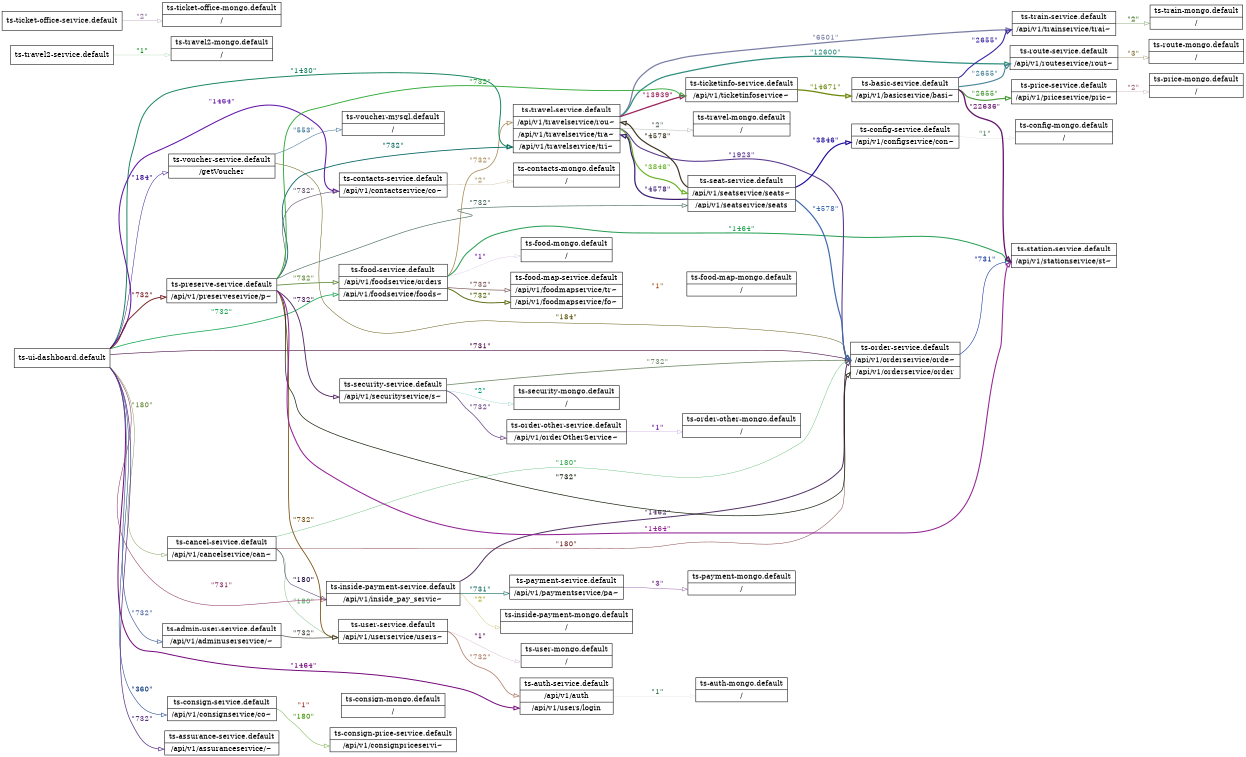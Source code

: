 digraph endpoints_istio {
rankdir = LR;
size="8.3,11.7!";
margin=0;
node [shape=record];
ts_food_map_service_default:_:e  -> ts_food_map_mongo_default:_ [label = <<font color="#ad4a0e">"1"</font>> arrowhead="empty" color="#ad4a0e" penwidth=0.03571428571428571];

ts_food_map_service_default[
shape="record"
label="<ts_food_map_service_default> ts-food-map-service.default"
]
ts_consign_service_default:_:e  -> ts_consign_mongo_default:_ [label = <<font color="#9a2617">"1"</font>> arrowhead="empty" color="#9a2617" penwidth=0.07142857142857142];

ts_consign_service_default[
shape="record"
label="<ts_consign_service_default> ts-consign-service.default"
]
ts_auth_service_default:_:e  -> ts_auth_mongo_default:_ [label = <<font color="#2e7341">"1"</font>> arrowhead="empty" color="#2e7341" penwidth=0.10714285714285714];

ts_auth_service_default[
shape="record"
label="<ts_auth_service_default> ts-auth-service.default"
]
ts_config_service_default:_:e  -> ts_config_mongo_default:_ [label = <<font color="#527558">"1"</font>> arrowhead="empty" color="#527558" penwidth=0.14285714285714285];

ts_config_service_default[
shape="record"
label="<ts_config_service_default> ts-config-service.default"
]
ts_food_service_default:_:e  -> ts_food_mongo_default:_ [label = <<font color="#640b99">"1"</font>> arrowhead="empty" color="#640b99" penwidth=0.17857142857142855];

ts_food_service_default[
shape="record"
label="<ts_food_service_default> ts-food-service.default"
]
ts_user_service_default:_:e  -> ts_user_mongo_default:_ [label = <<font color="#560454">"1"</font>> arrowhead="empty" color="#560454" penwidth=0.21428571428571425];

ts_user_service_default[
shape="record"
label="<ts_user_service_default> ts-user-service.default"
]
ts_travel2_service_default:_:e  -> ts_travel2_mongo_default:_ [label = <<font color="#0b8e19">"1"</font>> arrowhead="empty" color="#0b8e19" penwidth=0.24999999999999994];

ts_travel2_service_default[
shape="record"
label="<ts_travel2_service_default> ts-travel2-service.default"
]
ts_order_other_service_default:_:e  -> ts_order_other_mongo_default:_ [label = <<font color="#5f02ac">"1"</font>> arrowhead="empty" color="#5f02ac" penwidth=0.28571428571428564];

ts_order_other_service_default[
shape="record"
label="<ts_order_other_service_default> ts-order-other-service.default"
]
ts_security_service_default:_:e  -> ts_security_mongo_default:_ [label = <<font color="#039f80">"2"</font>> arrowhead="empty" color="#039f80" penwidth=0.32142857142857134];

ts_security_service_default[
shape="record"
label="<ts_security_service_default> ts-security-service.default"
]
ts_price_service_default:_:e  -> ts_price_mongo_default:_ [label = <<font color="#955d6d">"2"</font>> arrowhead="empty" color="#955d6d" penwidth=0.35714285714285704];

ts_price_service_default[
shape="record"
label="<ts_price_service_default> ts-price-service.default"
]
ts_travel_service_default:_:e  -> ts_travel_mongo_default:_ [label = <<font color="#506456">"2"</font>> arrowhead="empty" color="#506456" penwidth=0.39285714285714274];

ts_travel_service_default[
shape="record"
label="<ts_travel_service_default> ts-travel-service.default"
]
ts_contacts_service_default:_:e  -> ts_contacts_mongo_default:_ [label = <<font color="#a19058">"2"</font>> arrowhead="empty" color="#a19058" penwidth=0.42857142857142844];

ts_contacts_service_default[
shape="record"
label="<ts_contacts_service_default> ts-contacts-service.default"
]
ts_ticket_office_service_default:_:e  -> ts_ticket_office_mongo_default:_ [label = <<font color="#8e6c9a">"2"</font>> arrowhead="empty" color="#8e6c9a" penwidth=0.46428571428571414];

ts_ticket_office_service_default[
shape="record"
label="<ts_ticket_office_service_default> ts-ticket-office-service.default"
]
ts_inside_payment_service_default:_:e  -> ts_inside_payment_mongo_default:_ [label = <<font color="#b1a320">"2"</font>> arrowhead="empty" color="#b1a320" penwidth=0.49999999999999983];

ts_inside_payment_service_default[
shape="record"
label="<ts_inside_payment_service_default> ts-inside-payment-service.default"
]
ts_train_service_default:_:e  -> ts_train_mongo_default:_ [label = <<font color="#366d15">"2"</font>> arrowhead="empty" color="#366d15" penwidth=0.5357142857142856];

ts_train_service_default[
shape="record"
label="<ts_train_service_default> ts-train-service.default"
]
ts_route_service_default:_:e  -> ts_route_mongo_default:_ [label = <<font color="#7f6e33">"3"</font>> arrowhead="empty" color="#7f6e33" penwidth=0.5714285714285713];

ts_route_service_default[
shape="record"
label="<ts_route_service_default> ts-route-service.default"
]
ts_payment_service_default:_:e  -> ts_payment_mongo_default:_ [label = <<font color="#6c1f89">"3"</font>> arrowhead="empty" color="#6c1f89" penwidth=0.607142857142857];

ts_payment_service_default[
shape="record"
label="<ts_payment_service_default> ts-payment-service.default"
]
ts_cancel_service_default:_api_v1_orderservice_orde_:e  -> ts_order_service_default:_api_v1_orderservice_orde_ [label = <<font color="#39ac53">"180"</font>> arrowhead="empty" color="#39ac53" penwidth=0.6428571428571427];

ts_cancel_service_default[
shape="record"
label="<ts_cancel_service_default> ts-cancel-service.default"
]
ts_consign_service_default:_api_v1_consignpriceservi_:e  -> ts_consign_price_service_default:_api_v1_consignpriceservi_ [label = <<font color="#439706">"180"</font>> arrowhead="empty" color="#439706" penwidth=0.6785714285714284];
ts_cancel_service_default:_api_v1_userservice_users_:e  -> ts_user_service_default:_api_v1_userservice_users_ [label = <<font color="#65af70">"180"</font>> arrowhead="empty" color="#65af70" penwidth=0.7142857142857141];
ts_ui_dashboard_default:_api_v1_cancelservice_can_:e  -> ts_cancel_service_default:_api_v1_cancelservice_can_ [label = <<font color="#698a3a">"180"</font>> arrowhead="empty" color="#698a3a" penwidth=0.7499999999999998];

ts_ui_dashboard_default[
shape="record"
label="<ts_ui_dashboard_default> ts-ui-dashboard.default"
]
ts_cancel_service_default:_api_v1_inside_pay_servic_:e  -> ts_inside_payment_service_default:_api_v1_inside_pay_servic_ [label = <<font color="#210f47">"180"</font>> arrowhead="empty" color="#210f47" penwidth=0.7857142857142855];
ts_cancel_service_default:_api_v1_orderservice_order:e  -> ts_order_service_default:_api_v1_orderservice_order [label = <<font color="#7a3235">"180"</font>> arrowhead="empty" color="#7a3235" penwidth=0.8214285714285712];
ts_ui_dashboard_default:_getVoucher:e  -> ts_voucher_service_default:_getVoucher [label = <<font color="#310491">"184"</font>> arrowhead="empty" color="#310491" penwidth=0.8571428571428569];
ts_voucher_service_default:_api_v1_orderservice_orde_:e  -> ts_order_service_default:_api_v1_orderservice_orde_ [label = <<font color="#5f540a">"184"</font>> arrowhead="empty" color="#5f540a" penwidth=0.8928571428571426];

ts_voucher_service_default[
shape="record"
label="<ts_voucher_service_default> ts-voucher-service.default"
]
ts_ui_dashboard_default:_api_v1_consignservice_co_:e  -> ts_consign_service_default:_api_v1_consignservice_co_ [label = <<font color="#04337b">"360"</font>> arrowhead="empty" color="#04337b" penwidth=0.9285714285714283];
ts_voucher_service_default:_:e  -> ts_voucher_mysql_default:_ [label = <<font color="#3b749b">"553"</font>> arrowhead="empty" color="#3b749b" penwidth=0.964285714285714];
ts_ui_dashboard_default:_api_v1_inside_pay_servic_:e  -> ts_inside_payment_service_default:_api_v1_inside_pay_servic_ [label = <<font color="#8e3362">"731"</font>> arrowhead="empty" color="#8e3362" penwidth=0.9999999999999997];
ts_order_service_default:_api_v1_stationservice_st_:e  -> ts_station_service_default:_api_v1_stationservice_st_ [label = <<font color="#092f9e">"731"</font>> arrowhead="empty" color="#092f9e" penwidth=1.0357142857142854];

ts_order_service_default[
shape="record"
label="<ts_order_service_default> ts-order-service.default"
]
ts_inside_payment_service_default:_api_v1_paymentservice_pa_:e  -> ts_payment_service_default:_api_v1_paymentservice_pa_ [label = <<font color="#0d675f">"731"</font>> arrowhead="empty" color="#0d675f" penwidth=1.0714285714285712];
ts_ui_dashboard_default:_api_v1_orderservice_orde_:e  -> ts_order_service_default:_api_v1_orderservice_orde_ [label = <<font color="#460742">"731"</font>> arrowhead="empty" color="#460742" penwidth=1.107142857142857];
ts_preserve_service_default:_api_v1_contactservice_co_:e  -> ts_contacts_service_default:_api_v1_contactservice_co_ [label = <<font color="#65556d">"732"</font>> arrowhead="empty" color="#65556d" penwidth=1.1428571428571428];

ts_preserve_service_default[
shape="record"
label="<ts_preserve_service_default> ts-preserve-service.default"
]
ts_preserve_service_default:_api_v1_seatservice_seats:e  -> ts_seat_service_default:_api_v1_seatservice_seats [label = <<font color="#45695b">"732"</font>> arrowhead="empty" color="#45695b" penwidth=1.1785714285714286];
ts_admin_user_service_default:_api_v1_userservice_users_:e  -> ts_user_service_default:_api_v1_userservice_users_ [label = <<font color="#41453c">"732"</font>> arrowhead="empty" color="#41453c" penwidth=1.2142857142857144];

ts_admin_user_service_default[
shape="record"
label="<ts_admin_user_service_default> ts-admin-user-service.default"
]
ts_food_service_default:_api_v1_foodmapservice_tr_:e  -> ts_food_map_service_default:_api_v1_foodmapservice_tr_ [label = <<font color="#7c5354">"732"</font>> arrowhead="empty" color="#7c5354" penwidth=1.2500000000000002];
ts_preserve_service_default:_api_v1_orderservice_order:e  -> ts_order_service_default:_api_v1_orderservice_order [label = <<font color="#0f1c06">"732"</font>> arrowhead="empty" color="#0f1c06" penwidth=1.285714285714286];
ts_ui_dashboard_default:_api_v1_adminuserservice__:e  -> ts_admin_user_service_default:_api_v1_adminuserservice__ [label = <<font color="#4f67a2">"732"</font>> arrowhead="empty" color="#4f67a2" penwidth=1.3214285714285718];
ts_ui_dashboard_default:_api_v1_assuranceservice__:e  -> ts_assurance_service_default:_api_v1_assuranceservice__ [label = <<font color="#583385">"732"</font>> arrowhead="empty" color="#583385" penwidth=1.3571428571428577];
ts_security_service_default:_api_v1_orderOtherService_:e  -> ts_order_other_service_default:_api_v1_orderOtherService_ [label = <<font color="#6b4885">"732"</font>> arrowhead="empty" color="#6b4885" penwidth=1.3928571428571435];
ts_user_service_default:_api_v1_auth:e  -> ts_auth_service_default:_api_v1_auth [label = <<font color="#b07966">"732"</font>> arrowhead="empty" color="#b07966" penwidth=1.4285714285714293];
ts_food_service_default:_api_v1_travelservice_rou_:e  -> ts_travel_service_default:_api_v1_travelservice_rou_ [label = <<font color="#a98a54">"732"</font>> arrowhead="empty" color="#a98a54" penwidth=1.464285714285715];
ts_ui_dashboard_default:_api_v1_foodservice_foods_:e  -> ts_food_service_default:_api_v1_foodservice_foods_ [label = <<font color="#1aa855">"732"</font>> arrowhead="empty" color="#1aa855" penwidth=1.5000000000000009];
ts_preserve_service_default:_api_v1_foodservice_orders:e  -> ts_food_service_default:_api_v1_foodservice_orders [label = <<font color="#5c8934">"732"</font>> arrowhead="empty" color="#5c8934" penwidth=1.5357142857142867];
ts_security_service_default:_api_v1_orderservice_orde_:e  -> ts_order_service_default:_api_v1_orderservice_orde_ [label = <<font color="#768e6f">"732"</font>> arrowhead="empty" color="#768e6f" penwidth=1.5714285714285725];
ts_preserve_service_default:_api_v1_userservice_users_:e  -> ts_user_service_default:_api_v1_userservice_users_ [label = <<font color="#795111">"732"</font>> arrowhead="empty" color="#795111" penwidth=1.6071428571428583];
ts_preserve_service_default:_api_v1_travelservice_tri_:e  -> ts_travel_service_default:_api_v1_travelservice_tri_ [label = <<font color="#096764">"732"</font>> arrowhead="empty" color="#096764" penwidth=1.6428571428571441];
ts_preserve_service_default:_api_v1_securityservice_s_:e  -> ts_security_service_default:_api_v1_securityservice_s_ [label = <<font color="#4e1f5f">"732"</font>> arrowhead="empty" color="#4e1f5f" penwidth=1.67857142857143];
ts_food_service_default:_api_v1_foodmapservice_fo_:e  -> ts_food_map_service_default:_api_v1_foodmapservice_fo_ [label = <<font color="#516203">"732"</font>> arrowhead="empty" color="#516203" penwidth=1.7142857142857157];
ts_ui_dashboard_default:_api_v1_preserveservice_p_:e  -> ts_preserve_service_default:_api_v1_preserveservice_p_ [label = <<font color="#76171c">"732"</font>> arrowhead="empty" color="#76171c" penwidth=1.7500000000000016];
ts_preserve_service_default:_api_v1_ticketinfoservice_:e  -> ts_ticketinfo_service_default:_api_v1_ticketinfoservice_ [label = <<font color="#33ab3a">"732"</font>> arrowhead="empty" color="#33ab3a" penwidth=1.7857142857142874];
ts_ui_dashboard_default:_api_v1_travelservice_tri_:e  -> ts_travel_service_default:_api_v1_travelservice_tri_ [label = <<font color="#12825c">"1430"</font>> arrowhead="empty" color="#12825c" penwidth=1.8214285714285732];
ts_inside_payment_service_default:_api_v1_orderservice_orde_:e  -> ts_order_service_default:_api_v1_orderservice_orde_ [label = <<font color="#4f2f64">"1462"</font>> arrowhead="empty" color="#4f2f64" penwidth=1.857142857142859];
ts_ui_dashboard_default:_api_v1_users_login:e  -> ts_auth_service_default:_api_v1_users_login [label = <<font color="#74077a">"1464"</font>> arrowhead="empty" color="#74077a" penwidth=1.8928571428571448];
ts_food_service_default:_api_v1_stationservice_st_:e  -> ts_station_service_default:_api_v1_stationservice_st_ [label = <<font color="#259f51">"1464"</font>> arrowhead="empty" color="#259f51" penwidth=1.9285714285714306];
ts_ui_dashboard_default:_api_v1_contactservice_co_:e  -> ts_contacts_service_default:_api_v1_contactservice_co_ [label = <<font color="#6212a8">"1464"</font>> arrowhead="empty" color="#6212a8" penwidth=1.9642857142857164];
ts_preserve_service_default:_api_v1_stationservice_st_:e  -> ts_station_service_default:_api_v1_stationservice_st_ [label = <<font color="#952395">"1464"</font>> arrowhead="empty" color="#952395" penwidth=2.000000000000002];
ts_travel_service_default:_api_v1_orderservice_orde_:e  -> ts_order_service_default:_api_v1_orderservice_orde_ [label = <<font color="#59388d">"1923"</font>> arrowhead="empty" color="#59388d" penwidth=2.035714285714288];
ts_basic_service_default:_api_v1_trainservice_trai_:e  -> ts_train_service_default:_api_v1_trainservice_trai_ [label = <<font color="#3a24a2">"2655"</font>> arrowhead="empty" color="#3a24a2" penwidth=2.0714285714285734];

ts_basic_service_default[
shape="record"
label="<ts_basic_service_default> ts-basic-service.default"
]
ts_basic_service_default:_api_v1_routeservice_rout_:e  -> ts_route_service_default:_api_v1_routeservice_rout_ [label = <<font color="#468296">"2655"</font>> arrowhead="empty" color="#468296" penwidth=2.107142857142859];
ts_basic_service_default:_api_v1_priceservice_pric_:e  -> ts_price_service_default:_api_v1_priceservice_pric_ [label = <<font color="#469a35">"2655"</font>> arrowhead="empty" color="#469a35" penwidth=2.1428571428571446];
ts_seat_service_default:_api_v1_configservice_con_:e  -> ts_config_service_default:_api_v1_configservice_con_ [label = <<font color="#18079c">"3846"</font>> arrowhead="empty" color="#18079c" penwidth=2.17857142857143];

ts_seat_service_default[
shape="record"
label="<ts_seat_service_default> ts-seat-service.default"
]
ts_travel_service_default:_api_v1_seatservice_seats_:e  -> ts_seat_service_default:_api_v1_seatservice_seats_ [label = <<font color="#67b124">"3846"</font>> arrowhead="empty" color="#67b124" penwidth=2.2142857142857157];
ts_seat_service_default:_api_v1_travelservice_rou_:e  -> ts_travel_service_default:_api_v1_travelservice_rou_ [label = <<font color="#3b3321">"4578"</font>> arrowhead="empty" color="#3b3321" penwidth=2.2500000000000013];
ts_seat_service_default:_api_v1_orderservice_orde_:e  -> ts_order_service_default:_api_v1_orderservice_orde_ [label = <<font color="#3e6aae">"4578"</font>> arrowhead="empty" color="#3e6aae" penwidth=2.285714285714287];
ts_seat_service_default:_api_v1_travelservice_tra_:e  -> ts_travel_service_default:_api_v1_travelservice_tra_ [label = <<font color="#381b71">"4578"</font>> arrowhead="empty" color="#381b71" penwidth=2.3214285714285725];
ts_travel_service_default:_api_v1_trainservice_trai_:e  -> ts_train_service_default:_api_v1_trainservice_trai_ [label = <<font color="#797ea5">"6501"</font>> arrowhead="empty" color="#797ea5" penwidth=2.357142857142858];
ts_travel_service_default:_api_v1_routeservice_rout_:e  -> ts_route_service_default:_api_v1_routeservice_rout_ [label = <<font color="#308e7f">"12600"</font>> arrowhead="empty" color="#308e7f" penwidth=2.3928571428571437];
ts_travel_service_default:_api_v1_ticketinfoservice_:e  -> ts_ticketinfo_service_default:_api_v1_ticketinfoservice_ [label = <<font color="#9c245c">"13939"</font>> arrowhead="empty" color="#9c245c" penwidth=2.4285714285714293];
ts_ticketinfo_service_default:_api_v1_basicservice_basi_:e  -> ts_basic_service_default:_api_v1_basicservice_basi_ [label = <<font color="#6c890e">"14671"</font>> arrowhead="empty" color="#6c890e" penwidth=2.464285714285715];

ts_ticketinfo_service_default[
shape="record"
label="<ts_ticketinfo_service_default> ts-ticketinfo-service.default"
]
ts_basic_service_default:_api_v1_stationservice_st_:e  -> ts_station_service_default:_api_v1_stationservice_st_ [label = <<font color="#66146d">"22636"</font>> arrowhead="empty" color="#66146d" penwidth=2.5000000000000004];

ts_ticket_office_mongo_default[
shape="record"
label="<ts_ticket_office_mongo_default> ts-ticket-office-mongo.default|<_> /"
]

ts_order_other_mongo_default[
shape="record"
label="<ts_order_other_mongo_default> ts-order-other-mongo.default|<_> /"
]

ts_user_service_default[
shape="record"
label="<ts_user_service_default> ts-user-service.default|<_api_v1_userservice_users_> /api/v1/userservice/users~"
]

ts_route_service_default[
shape="record"
label="<ts_route_service_default> ts-route-service.default|<_api_v1_routeservice_rout_> /api/v1/routeservice/rout~"
]

ts_food_map_mongo_default[
shape="record"
label="<ts_food_map_mongo_default> ts-food-map-mongo.default|<_> /"
]

ts_seat_service_default[
shape="record"
label="<ts_seat_service_default> ts-seat-service.default|<_api_v1_seatservice_seats_> /api/v1/seatservice/seats~|<_api_v1_seatservice_seats> /api/v1/seatservice/seats"
]

ts_basic_service_default[
shape="record"
label="<ts_basic_service_default> ts-basic-service.default|<_api_v1_basicservice_basi_> /api/v1/basicservice/basi~"
]

ts_price_mongo_default[
shape="record"
label="<ts_price_mongo_default> ts-price-mongo.default|<_> /"
]

ts_travel_mongo_default[
shape="record"
label="<ts_travel_mongo_default> ts-travel-mongo.default|<_> /"
]

ts_station_service_default[
shape="record"
label="<ts_station_service_default> ts-station-service.default|<_api_v1_stationservice_st_> /api/v1/stationservice/st~"
]

ts_security_service_default[
shape="record"
label="<ts_security_service_default> ts-security-service.default|<_api_v1_securityservice_s_> /api/v1/securityservice/s~"
]

ts_price_service_default[
shape="record"
label="<ts_price_service_default> ts-price-service.default|<_api_v1_priceservice_pric_> /api/v1/priceservice/pric~"
]

ts_train_mongo_default[
shape="record"
label="<ts_train_mongo_default> ts-train-mongo.default|<_> /"
]

ts_cancel_service_default[
shape="record"
label="<ts_cancel_service_default> ts-cancel-service.default|<_api_v1_cancelservice_can_> /api/v1/cancelservice/can~"
]

ts_voucher_mysql_default[
shape="record"
label="<ts_voucher_mysql_default> ts-voucher-mysql.default|<_> /"
]

ts_food_map_service_default[
shape="record"
label="<ts_food_map_service_default> ts-food-map-service.default|<_api_v1_foodmapservice_tr_> /api/v1/foodmapservice/tr~|<_api_v1_foodmapservice_fo_> /api/v1/foodmapservice/fo~"
]

ts_contacts_mongo_default[
shape="record"
label="<ts_contacts_mongo_default> ts-contacts-mongo.default|<_> /"
]

ts_preserve_service_default[
shape="record"
label="<ts_preserve_service_default> ts-preserve-service.default|<_api_v1_preserveservice_p_> /api/v1/preserveservice/p~"
]

ts_user_mongo_default[
shape="record"
label="<ts_user_mongo_default> ts-user-mongo.default|<_> /"
]

ts_ticketinfo_service_default[
shape="record"
label="<ts_ticketinfo_service_default> ts-ticketinfo-service.default|<_api_v1_ticketinfoservice_> /api/v1/ticketinfoservice~"
]

ts_auth_service_default[
shape="record"
label="<ts_auth_service_default> ts-auth-service.default|<_api_v1_auth> /api/v1/auth|<_api_v1_users_login> /api/v1/users/login"
]

ts_train_service_default[
shape="record"
label="<ts_train_service_default> ts-train-service.default|<_api_v1_trainservice_trai_> /api/v1/trainservice/trai~"
]

ts_contacts_service_default[
shape="record"
label="<ts_contacts_service_default> ts-contacts-service.default|<_api_v1_contactservice_co_> /api/v1/contactservice/co~"
]

ts_auth_mongo_default[
shape="record"
label="<ts_auth_mongo_default> ts-auth-mongo.default|<_> /"
]

ts_admin_user_service_default[
shape="record"
label="<ts_admin_user_service_default> ts-admin-user-service.default|<_api_v1_adminuserservice__> /api/v1/adminuserservice/~"
]

ts_order_other_service_default[
shape="record"
label="<ts_order_other_service_default> ts-order-other-service.default|<_api_v1_orderOtherService_> /api/v1/orderOtherService~"
]

ts_food_mongo_default[
shape="record"
label="<ts_food_mongo_default> ts-food-mongo.default|<_> /"
]

ts_payment_service_default[
shape="record"
label="<ts_payment_service_default> ts-payment-service.default|<_api_v1_paymentservice_pa_> /api/v1/paymentservice/pa~"
]

ts_inside_payment_mongo_default[
shape="record"
label="<ts_inside_payment_mongo_default> ts-inside-payment-mongo.default|<_> /"
]

ts_payment_mongo_default[
shape="record"
label="<ts_payment_mongo_default> ts-payment-mongo.default|<_> /"
]

ts_consign_mongo_default[
shape="record"
label="<ts_consign_mongo_default> ts-consign-mongo.default|<_> /"
]

ts_consign_service_default[
shape="record"
label="<ts_consign_service_default> ts-consign-service.default|<_api_v1_consignservice_co_> /api/v1/consignservice/co~"
]

ts_assurance_service_default[
shape="record"
label="<ts_assurance_service_default> ts-assurance-service.default|<_api_v1_assuranceservice__> /api/v1/assuranceservice/~"
]

ts_travel_service_default[
shape="record"
label="<ts_travel_service_default> ts-travel-service.default|<_api_v1_travelservice_rou_> /api/v1/travelservice/rou~|<_api_v1_travelservice_tra_> /api/v1/travelservice/tra~|<_api_v1_travelservice_tri_> /api/v1/travelservice/tri~"
]

ts_order_service_default[
shape="record"
label="<ts_order_service_default> ts-order-service.default|<_api_v1_orderservice_orde_> /api/v1/orderservice/orde~|<_api_v1_orderservice_order> /api/v1/orderservice/order"
]

ts_config_service_default[
shape="record"
label="<ts_config_service_default> ts-config-service.default|<_api_v1_configservice_con_> /api/v1/configservice/con~"
]

ts_consign_price_service_default[
shape="record"
label="<ts_consign_price_service_default> ts-consign-price-service.default|<_api_v1_consignpriceservi_> /api/v1/consignpriceservi~"
]

ts_travel2_mongo_default[
shape="record"
label="<ts_travel2_mongo_default> ts-travel2-mongo.default|<_> /"
]

ts_food_service_default[
shape="record"
label="<ts_food_service_default> ts-food-service.default|<_api_v1_foodservice_orders> /api/v1/foodservice/orders|<_api_v1_foodservice_foods_> /api/v1/foodservice/foods~"
]

ts_route_mongo_default[
shape="record"
label="<ts_route_mongo_default> ts-route-mongo.default|<_> /"
]

ts_config_mongo_default[
shape="record"
label="<ts_config_mongo_default> ts-config-mongo.default|<_> /"
]

ts_voucher_service_default[
shape="record"
label="<ts_voucher_service_default> ts-voucher-service.default|<_getVoucher> /getVoucher"
]

ts_security_mongo_default[
shape="record"
label="<ts_security_mongo_default> ts-security-mongo.default|<_> /"
]

ts_inside_payment_service_default[
shape="record"
label="<ts_inside_payment_service_default> ts-inside-payment-service.default|<_api_v1_inside_pay_servic_> /api/v1/inside_pay_servic~"
]
}
